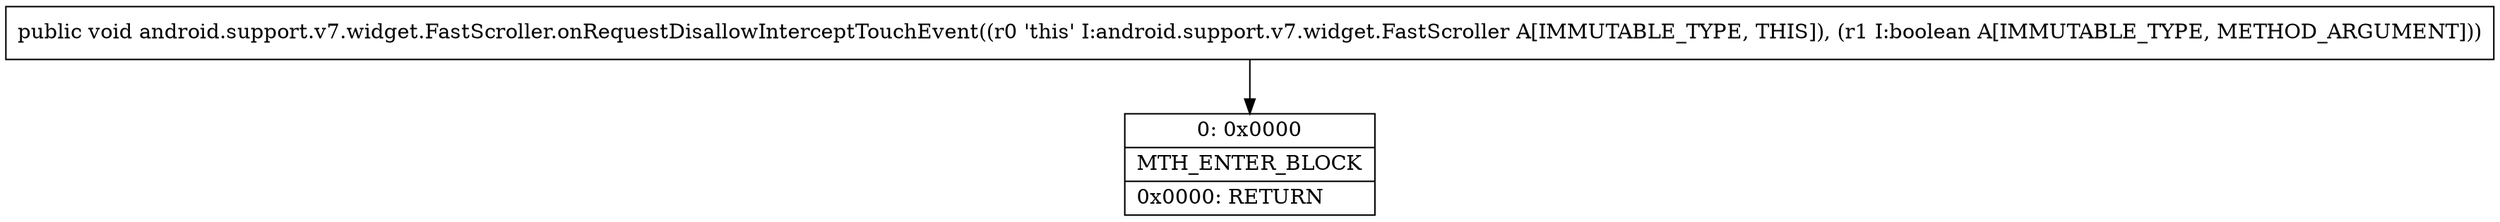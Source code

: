 digraph "CFG forandroid.support.v7.widget.FastScroller.onRequestDisallowInterceptTouchEvent(Z)V" {
Node_0 [shape=record,label="{0\:\ 0x0000|MTH_ENTER_BLOCK\l|0x0000: RETURN   \l}"];
MethodNode[shape=record,label="{public void android.support.v7.widget.FastScroller.onRequestDisallowInterceptTouchEvent((r0 'this' I:android.support.v7.widget.FastScroller A[IMMUTABLE_TYPE, THIS]), (r1 I:boolean A[IMMUTABLE_TYPE, METHOD_ARGUMENT])) }"];
MethodNode -> Node_0;
}

